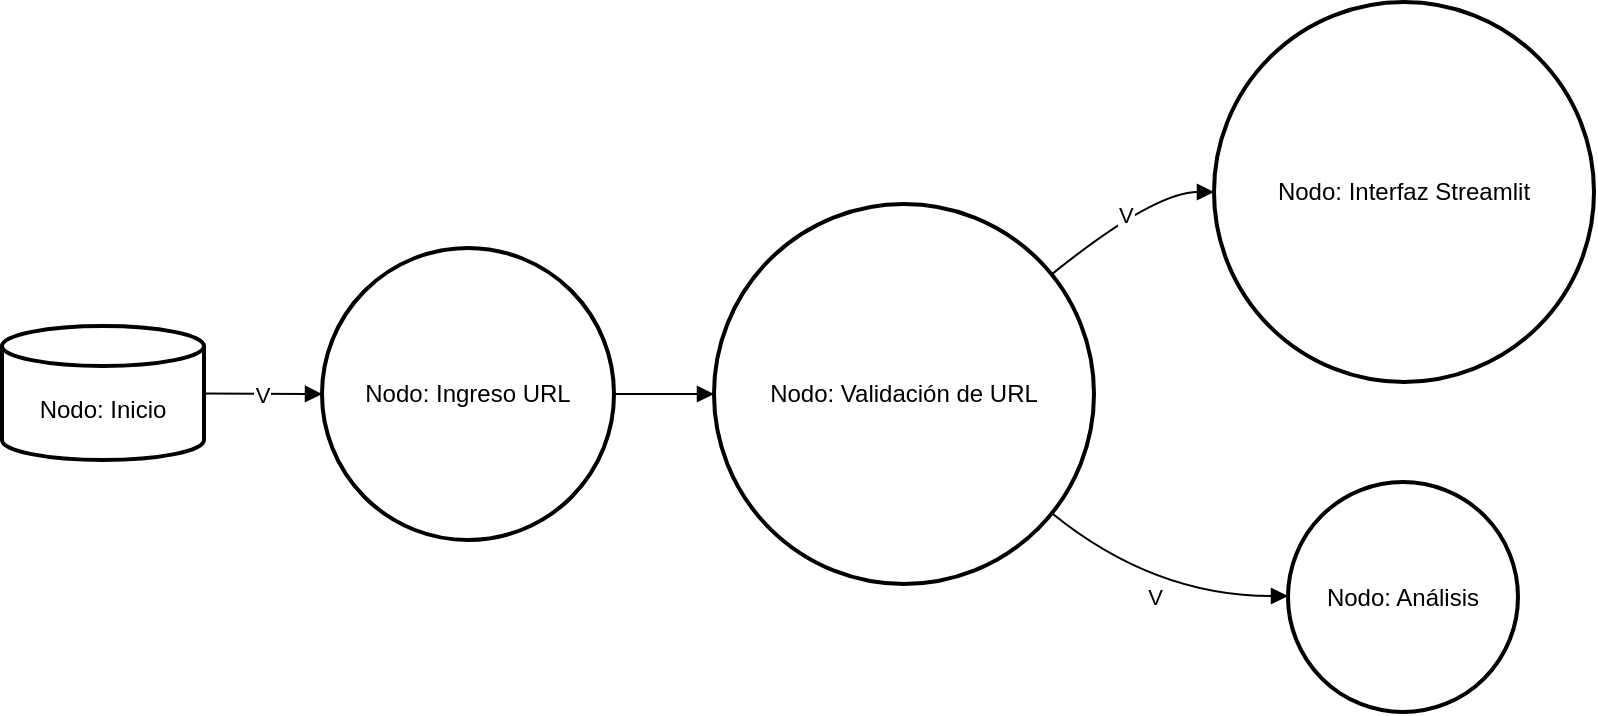<mxfile version="23.1.0" type="github">
  <diagram name="Page-1" id="gJCDHmZN_dFeJVQg9kTI">
    <mxGraphModel>
      <root>
        <mxCell id="0" />
        <mxCell id="1" parent="0" />
        <mxCell id="2" value="Nodo: Inicio" style="shape=cylinder3;boundedLbl=1;backgroundOutline=1;size=10;strokeWidth=2;whiteSpace=wrap;" vertex="1" parent="1">
          <mxGeometry y="162" width="101" height="67" as="geometry" />
        </mxCell>
        <mxCell id="3" value="Nodo: Ingreso URL" style="ellipse;aspect=fixed;strokeWidth=2;whiteSpace=wrap;" vertex="1" parent="1">
          <mxGeometry x="160" y="123" width="146" height="146" as="geometry" />
        </mxCell>
        <mxCell id="4" value="Nodo: Validación de URL" style="ellipse;aspect=fixed;strokeWidth=2;whiteSpace=wrap;" vertex="1" parent="1">
          <mxGeometry x="356" y="101" width="190" height="190" as="geometry" />
        </mxCell>
        <mxCell id="5" value="Nodo: Interfaz Streamlit" style="ellipse;aspect=fixed;strokeWidth=2;whiteSpace=wrap;" vertex="1" parent="1">
          <mxGeometry x="606" width="190" height="190" as="geometry" />
        </mxCell>
        <mxCell id="6" value="Nodo: Análisis" style="ellipse;aspect=fixed;strokeWidth=2;whiteSpace=wrap;" vertex="1" parent="1">
          <mxGeometry x="643" y="240" width="115" height="115" as="geometry" />
        </mxCell>
        <mxCell id="7" value="V" style="curved=1;startArrow=none;endArrow=block;exitX=0.998;exitY=0.504;entryX=0.002;entryY=0.498;" edge="1" parent="1" source="2" target="3">
          <mxGeometry relative="1" as="geometry">
            <Array as="points" />
          </mxGeometry>
        </mxCell>
        <mxCell id="8" value="" style="curved=1;startArrow=none;endArrow=block;exitX=1.001;exitY=0.498;entryX=0.0;entryY=0.499;" edge="1" parent="1" source="3" target="4">
          <mxGeometry relative="1" as="geometry">
            <Array as="points" />
          </mxGeometry>
        </mxCell>
        <mxCell id="9" value="V" style="curved=1;startArrow=none;endArrow=block;exitX=1.001;exitY=0.094;entryX=-0.003;entryY=0.499;" edge="1" parent="1" source="4" target="5">
          <mxGeometry relative="1" as="geometry">
            <Array as="points">
              <mxPoint x="576" y="95" />
            </Array>
          </mxGeometry>
        </mxCell>
        <mxCell id="10" value="V" style="curved=1;startArrow=none;endArrow=block;exitX=1.001;exitY=0.904;entryX=0.0;entryY=0.494;" edge="1" parent="1" source="4" target="6">
          <mxGeometry relative="1" as="geometry">
            <Array as="points">
              <mxPoint x="576" y="297" />
            </Array>
          </mxGeometry>
        </mxCell>
      </root>
    </mxGraphModel>
  </diagram>
</mxfile>
